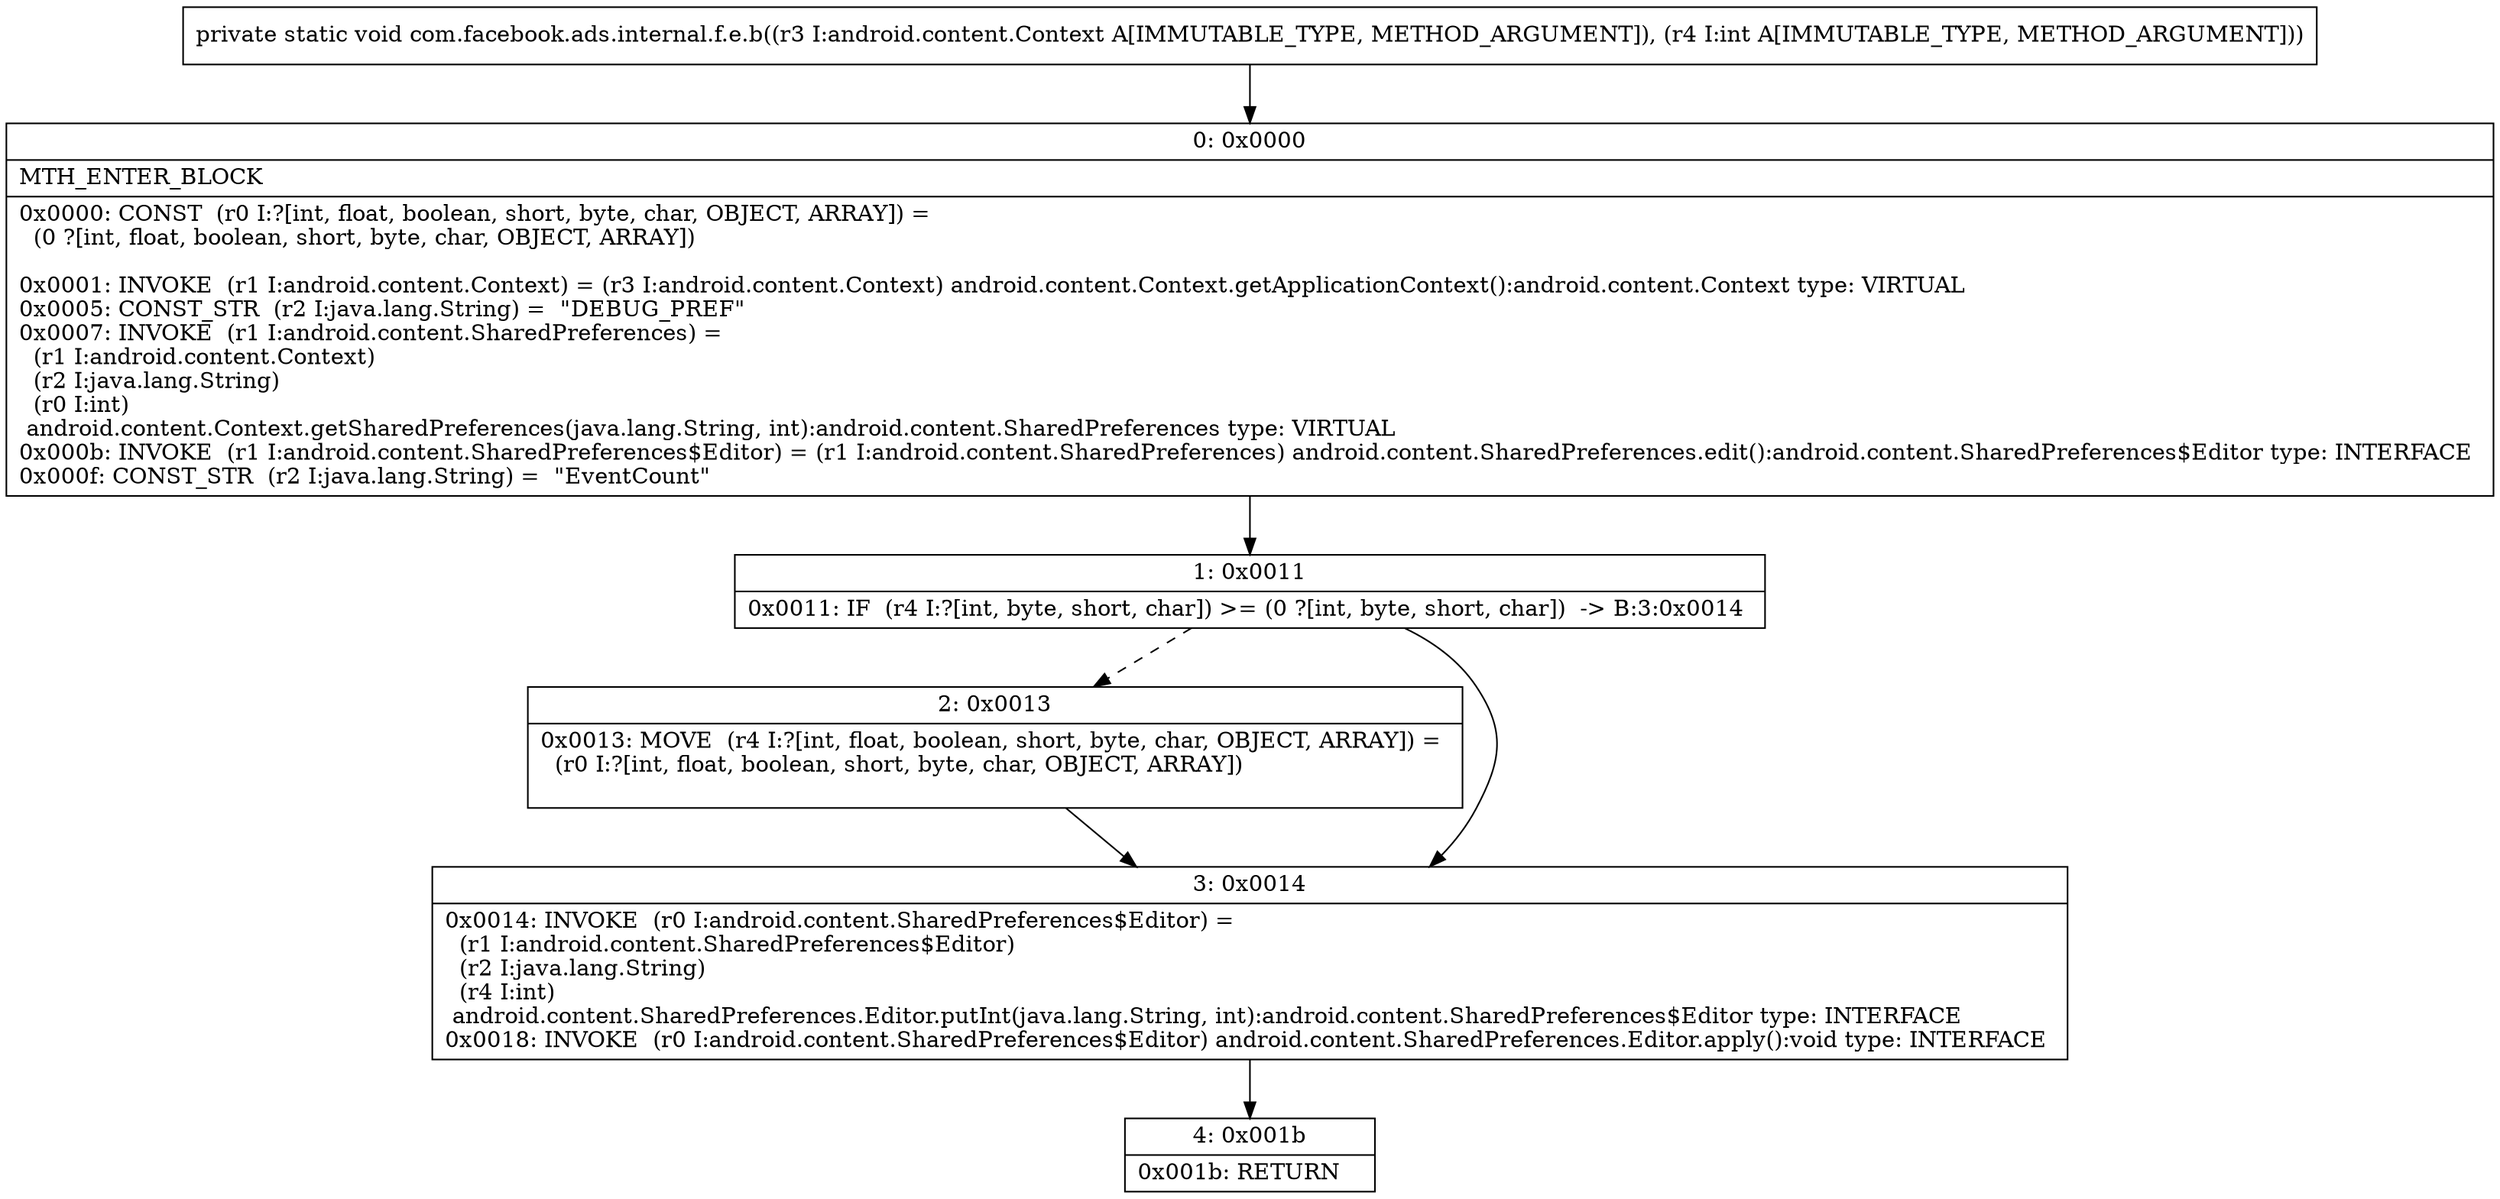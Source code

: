 digraph "CFG forcom.facebook.ads.internal.f.e.b(Landroid\/content\/Context;I)V" {
Node_0 [shape=record,label="{0\:\ 0x0000|MTH_ENTER_BLOCK\l|0x0000: CONST  (r0 I:?[int, float, boolean, short, byte, char, OBJECT, ARRAY]) = \l  (0 ?[int, float, boolean, short, byte, char, OBJECT, ARRAY])\l \l0x0001: INVOKE  (r1 I:android.content.Context) = (r3 I:android.content.Context) android.content.Context.getApplicationContext():android.content.Context type: VIRTUAL \l0x0005: CONST_STR  (r2 I:java.lang.String) =  \"DEBUG_PREF\" \l0x0007: INVOKE  (r1 I:android.content.SharedPreferences) = \l  (r1 I:android.content.Context)\l  (r2 I:java.lang.String)\l  (r0 I:int)\l android.content.Context.getSharedPreferences(java.lang.String, int):android.content.SharedPreferences type: VIRTUAL \l0x000b: INVOKE  (r1 I:android.content.SharedPreferences$Editor) = (r1 I:android.content.SharedPreferences) android.content.SharedPreferences.edit():android.content.SharedPreferences$Editor type: INTERFACE \l0x000f: CONST_STR  (r2 I:java.lang.String) =  \"EventCount\" \l}"];
Node_1 [shape=record,label="{1\:\ 0x0011|0x0011: IF  (r4 I:?[int, byte, short, char]) \>= (0 ?[int, byte, short, char])  \-\> B:3:0x0014 \l}"];
Node_2 [shape=record,label="{2\:\ 0x0013|0x0013: MOVE  (r4 I:?[int, float, boolean, short, byte, char, OBJECT, ARRAY]) = \l  (r0 I:?[int, float, boolean, short, byte, char, OBJECT, ARRAY])\l \l}"];
Node_3 [shape=record,label="{3\:\ 0x0014|0x0014: INVOKE  (r0 I:android.content.SharedPreferences$Editor) = \l  (r1 I:android.content.SharedPreferences$Editor)\l  (r2 I:java.lang.String)\l  (r4 I:int)\l android.content.SharedPreferences.Editor.putInt(java.lang.String, int):android.content.SharedPreferences$Editor type: INTERFACE \l0x0018: INVOKE  (r0 I:android.content.SharedPreferences$Editor) android.content.SharedPreferences.Editor.apply():void type: INTERFACE \l}"];
Node_4 [shape=record,label="{4\:\ 0x001b|0x001b: RETURN   \l}"];
MethodNode[shape=record,label="{private static void com.facebook.ads.internal.f.e.b((r3 I:android.content.Context A[IMMUTABLE_TYPE, METHOD_ARGUMENT]), (r4 I:int A[IMMUTABLE_TYPE, METHOD_ARGUMENT])) }"];
MethodNode -> Node_0;
Node_0 -> Node_1;
Node_1 -> Node_2[style=dashed];
Node_1 -> Node_3;
Node_2 -> Node_3;
Node_3 -> Node_4;
}

